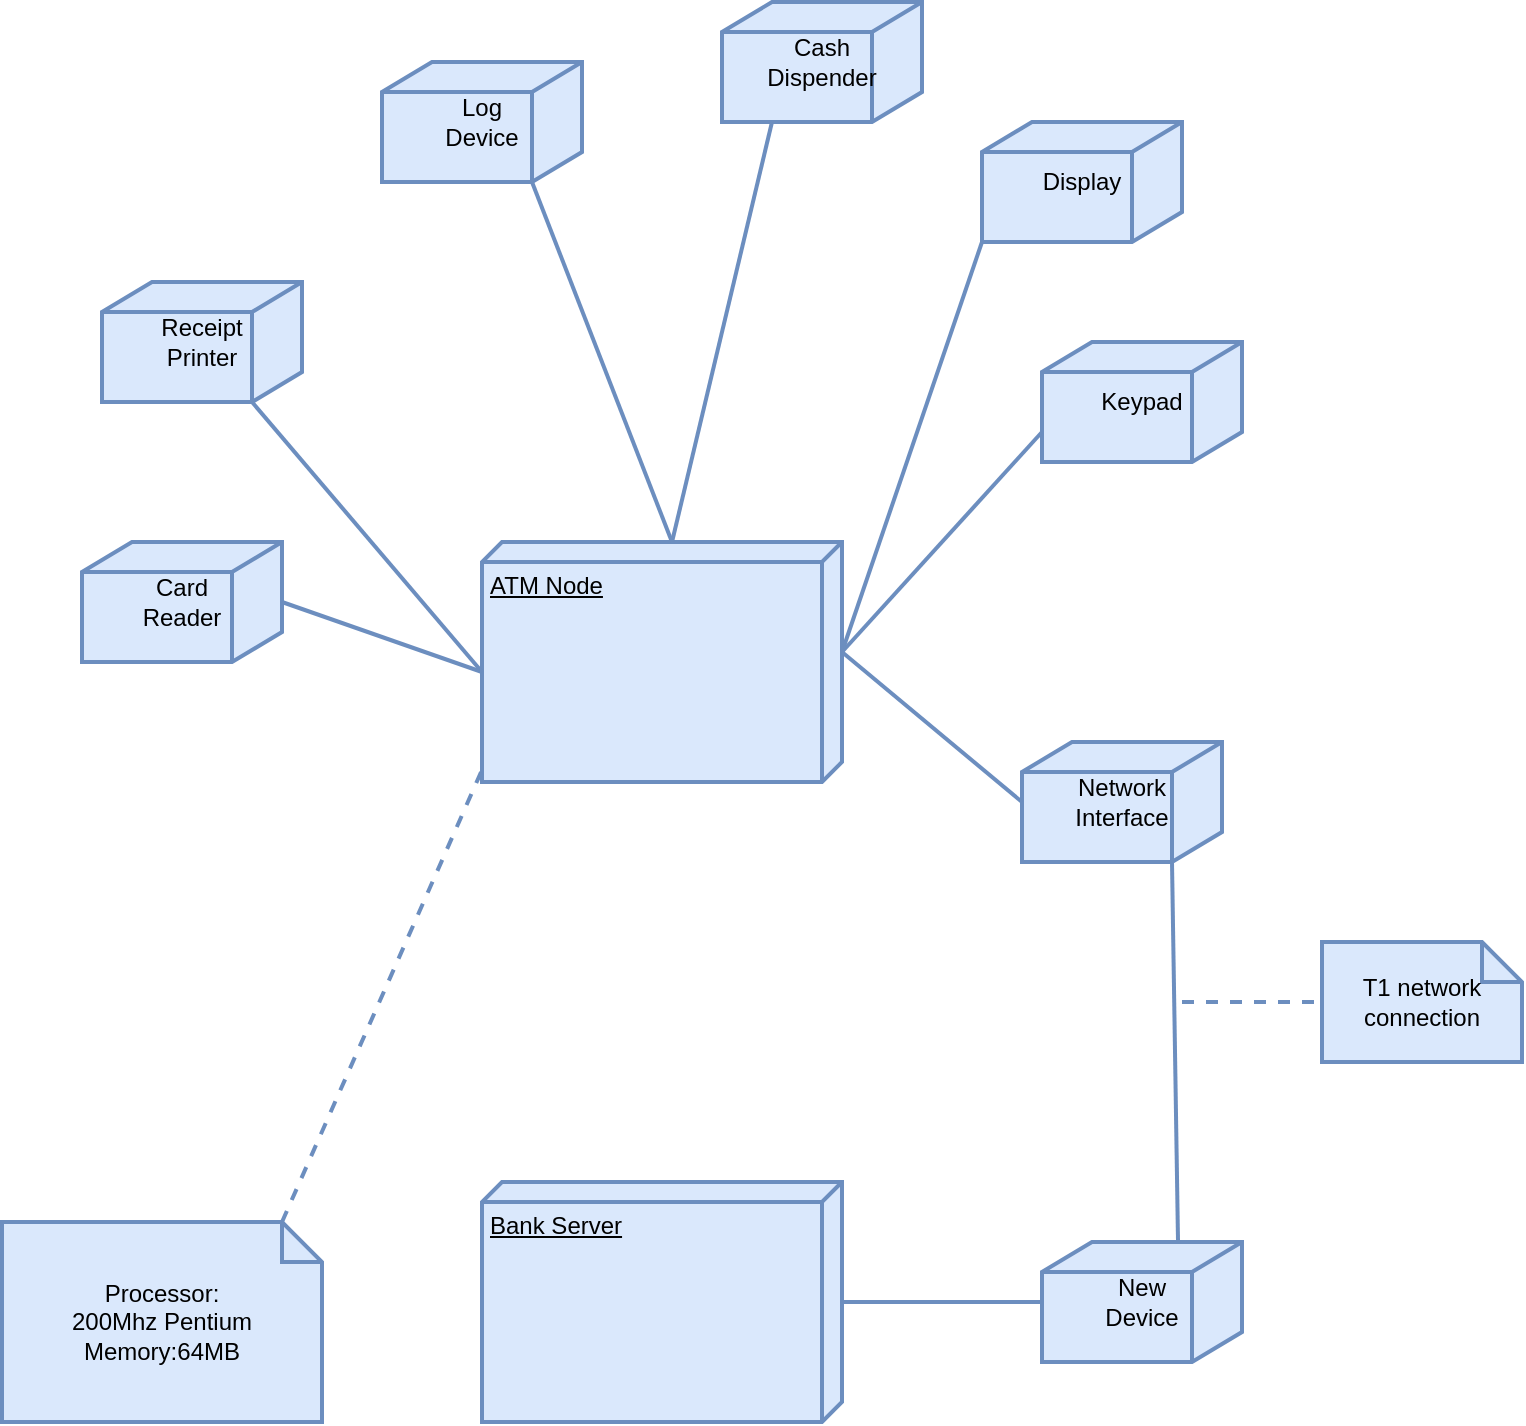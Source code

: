<mxfile version="20.3.0" type="device"><diagram id="h8Ft6ZlG81dJGVbMzSsO" name="Trang-1"><mxGraphModel dx="946" dy="725" grid="1" gridSize="10" guides="1" tooltips="1" connect="1" arrows="1" fold="1" page="1" pageScale="1" pageWidth="827" pageHeight="1169" math="0" shadow="0"><root><mxCell id="0"/><mxCell id="1" parent="0"/><mxCell id="1NAlZhDUnYP3hldFCL4m-1" value="ATM Node" style="verticalAlign=top;align=left;spacingTop=8;spacingLeft=2;spacingRight=12;shape=cube;size=10;direction=south;fontStyle=4;html=1;fillColor=#dae8fc;strokeColor=#6c8ebf;strokeWidth=2;" vertex="1" parent="1"><mxGeometry x="280" y="280" width="180" height="120" as="geometry"/></mxCell><mxCell id="1NAlZhDUnYP3hldFCL4m-2" value="Bank Server" style="verticalAlign=top;align=left;spacingTop=8;spacingLeft=2;spacingRight=12;shape=cube;size=10;direction=south;fontStyle=4;html=1;fillColor=#dae8fc;strokeColor=#6c8ebf;strokeWidth=2;" vertex="1" parent="1"><mxGeometry x="280" y="600" width="180" height="120" as="geometry"/></mxCell><mxCell id="1NAlZhDUnYP3hldFCL4m-3" value="Card&lt;br&gt;Reader" style="html=1;outlineConnect=0;whiteSpace=wrap;fillColor=#dae8fc;shape=mxgraph.archimate3.node;strokeColor=#6c8ebf;strokeWidth=2;" vertex="1" parent="1"><mxGeometry x="80" y="280" width="100" height="60" as="geometry"/></mxCell><mxCell id="1NAlZhDUnYP3hldFCL4m-4" value="Receipt&lt;br&gt;Printer" style="html=1;outlineConnect=0;whiteSpace=wrap;fillColor=#dae8fc;shape=mxgraph.archimate3.node;strokeColor=#6c8ebf;strokeWidth=2;" vertex="1" parent="1"><mxGeometry x="90" y="150" width="100" height="60" as="geometry"/></mxCell><mxCell id="1NAlZhDUnYP3hldFCL4m-5" value="Log&lt;br&gt;Device" style="html=1;outlineConnect=0;whiteSpace=wrap;fillColor=#dae8fc;shape=mxgraph.archimate3.node;strokeColor=#6c8ebf;strokeWidth=2;" vertex="1" parent="1"><mxGeometry x="230" y="40" width="100" height="60" as="geometry"/></mxCell><mxCell id="1NAlZhDUnYP3hldFCL4m-6" value="Cash&lt;br&gt;Dispender" style="html=1;outlineConnect=0;whiteSpace=wrap;fillColor=#dae8fc;shape=mxgraph.archimate3.node;strokeColor=#6c8ebf;strokeWidth=2;" vertex="1" parent="1"><mxGeometry x="400" y="10" width="100" height="60" as="geometry"/></mxCell><mxCell id="1NAlZhDUnYP3hldFCL4m-7" value="Network&lt;br&gt;Interface" style="html=1;outlineConnect=0;whiteSpace=wrap;fillColor=#dae8fc;shape=mxgraph.archimate3.node;strokeColor=#6c8ebf;strokeWidth=2;" vertex="1" parent="1"><mxGeometry x="550" y="380" width="100" height="60" as="geometry"/></mxCell><mxCell id="1NAlZhDUnYP3hldFCL4m-8" value="Keypad" style="html=1;outlineConnect=0;whiteSpace=wrap;fillColor=#dae8fc;shape=mxgraph.archimate3.node;strokeColor=#6c8ebf;strokeWidth=2;" vertex="1" parent="1"><mxGeometry x="560" y="180" width="100" height="60" as="geometry"/></mxCell><mxCell id="1NAlZhDUnYP3hldFCL4m-9" value="Display" style="html=1;outlineConnect=0;whiteSpace=wrap;fillColor=#dae8fc;shape=mxgraph.archimate3.node;strokeColor=#6c8ebf;strokeWidth=2;" vertex="1" parent="1"><mxGeometry x="530" y="70" width="100" height="60" as="geometry"/></mxCell><mxCell id="1NAlZhDUnYP3hldFCL4m-10" value="New&lt;br&gt;Device" style="html=1;outlineConnect=0;whiteSpace=wrap;fillColor=#dae8fc;shape=mxgraph.archimate3.node;strokeColor=#6c8ebf;strokeWidth=2;" vertex="1" parent="1"><mxGeometry x="560" y="630" width="100" height="60" as="geometry"/></mxCell><mxCell id="1NAlZhDUnYP3hldFCL4m-11" value="Processor:&lt;br&gt;200Mhz Pentium&lt;br&gt;Memory:64MB" style="shape=note;size=20;whiteSpace=wrap;html=1;strokeWidth=2;fillColor=#dae8fc;strokeColor=#6c8ebf;" vertex="1" parent="1"><mxGeometry x="40" y="620" width="160" height="100" as="geometry"/></mxCell><mxCell id="1NAlZhDUnYP3hldFCL4m-12" value="T1 network&lt;br&gt;connection" style="shape=note;size=20;whiteSpace=wrap;html=1;strokeWidth=2;fillColor=#dae8fc;strokeColor=#6c8ebf;" vertex="1" parent="1"><mxGeometry x="700" y="480" width="100" height="60" as="geometry"/></mxCell><mxCell id="1NAlZhDUnYP3hldFCL4m-13" value="" style="endArrow=none;html=1;rounded=0;exitX=0;exitY=0.5;exitDx=0;exitDy=0;exitPerimeter=0;strokeWidth=2;fillColor=#dae8fc;strokeColor=#6c8ebf;" edge="1" parent="1" source="1NAlZhDUnYP3hldFCL4m-10"><mxGeometry relative="1" as="geometry"><mxPoint x="340" y="520" as="sourcePoint"/><mxPoint x="460" y="660" as="targetPoint"/></mxGeometry></mxCell><mxCell id="1NAlZhDUnYP3hldFCL4m-14" value="" style="endArrow=none;html=1;rounded=0;entryX=0;entryY=0.75;entryDx=0;entryDy=0;entryPerimeter=0;exitX=0;exitY=0;exitDx=55;exitDy=0;exitPerimeter=0;strokeWidth=2;fillColor=#dae8fc;strokeColor=#6c8ebf;" edge="1" parent="1" source="1NAlZhDUnYP3hldFCL4m-1" target="1NAlZhDUnYP3hldFCL4m-8"><mxGeometry relative="1" as="geometry"><mxPoint x="450" y="190" as="sourcePoint"/><mxPoint x="610" y="190" as="targetPoint"/></mxGeometry></mxCell><mxCell id="1NAlZhDUnYP3hldFCL4m-15" value="" style="endArrow=none;html=1;rounded=0;exitX=0;exitY=0;exitDx=55;exitDy=0;exitPerimeter=0;entryX=0;entryY=1;entryDx=0;entryDy=0;entryPerimeter=0;strokeWidth=2;fillColor=#dae8fc;strokeColor=#6c8ebf;" edge="1" parent="1" source="1NAlZhDUnYP3hldFCL4m-1" target="1NAlZhDUnYP3hldFCL4m-9"><mxGeometry relative="1" as="geometry"><mxPoint x="390" y="140" as="sourcePoint"/><mxPoint x="550" y="140" as="targetPoint"/></mxGeometry></mxCell><mxCell id="1NAlZhDUnYP3hldFCL4m-16" value="" style="endArrow=none;html=1;rounded=0;entryX=0;entryY=0.5;entryDx=0;entryDy=0;entryPerimeter=0;exitX=0;exitY=0;exitDx=55;exitDy=0;exitPerimeter=0;strokeWidth=2;fillColor=#dae8fc;strokeColor=#6c8ebf;" edge="1" parent="1" source="1NAlZhDUnYP3hldFCL4m-1" target="1NAlZhDUnYP3hldFCL4m-7"><mxGeometry relative="1" as="geometry"><mxPoint x="340" y="400" as="sourcePoint"/><mxPoint x="500" y="400" as="targetPoint"/></mxGeometry></mxCell><mxCell id="1NAlZhDUnYP3hldFCL4m-17" value="" style="endArrow=none;html=1;rounded=0;entryX=0.25;entryY=1;entryDx=0;entryDy=0;entryPerimeter=0;exitX=0;exitY=0;exitDx=0;exitDy=85;exitPerimeter=0;strokeWidth=2;fillColor=#dae8fc;strokeColor=#6c8ebf;" edge="1" parent="1" source="1NAlZhDUnYP3hldFCL4m-1" target="1NAlZhDUnYP3hldFCL4m-6"><mxGeometry relative="1" as="geometry"><mxPoint x="340" y="400" as="sourcePoint"/><mxPoint x="500" y="400" as="targetPoint"/></mxGeometry></mxCell><mxCell id="1NAlZhDUnYP3hldFCL4m-18" value="" style="endArrow=none;html=1;rounded=0;entryX=0;entryY=0;entryDx=0;entryDy=85;entryPerimeter=0;exitX=0.75;exitY=1;exitDx=0;exitDy=0;exitPerimeter=0;strokeWidth=2;fillColor=#dae8fc;strokeColor=#6c8ebf;" edge="1" parent="1" source="1NAlZhDUnYP3hldFCL4m-5" target="1NAlZhDUnYP3hldFCL4m-1"><mxGeometry relative="1" as="geometry"><mxPoint x="250" y="150" as="sourcePoint"/><mxPoint x="410" y="150" as="targetPoint"/></mxGeometry></mxCell><mxCell id="1NAlZhDUnYP3hldFCL4m-19" value="" style="endArrow=none;html=1;rounded=0;exitX=0.75;exitY=1;exitDx=0;exitDy=0;exitPerimeter=0;entryX=0;entryY=0;entryDx=65;entryDy=180;entryPerimeter=0;strokeWidth=2;fillColor=#dae8fc;strokeColor=#6c8ebf;" edge="1" parent="1" source="1NAlZhDUnYP3hldFCL4m-4" target="1NAlZhDUnYP3hldFCL4m-1"><mxGeometry relative="1" as="geometry"><mxPoint x="250" y="400" as="sourcePoint"/><mxPoint x="410" y="400" as="targetPoint"/></mxGeometry></mxCell><mxCell id="1NAlZhDUnYP3hldFCL4m-20" value="" style="endArrow=none;html=1;rounded=0;exitX=1;exitY=0.5;exitDx=0;exitDy=0;exitPerimeter=0;entryX=0;entryY=0;entryDx=65;entryDy=180;entryPerimeter=0;strokeWidth=2;fillColor=#dae8fc;strokeColor=#6c8ebf;" edge="1" parent="1" source="1NAlZhDUnYP3hldFCL4m-3" target="1NAlZhDUnYP3hldFCL4m-1"><mxGeometry relative="1" as="geometry"><mxPoint x="120" y="390" as="sourcePoint"/><mxPoint x="280" y="390" as="targetPoint"/></mxGeometry></mxCell><mxCell id="1NAlZhDUnYP3hldFCL4m-21" value="" style="endArrow=none;html=1;rounded=0;exitX=0;exitY=0;exitDx=140;exitDy=0;exitPerimeter=0;entryX=0.95;entryY=1;entryDx=0;entryDy=0;entryPerimeter=0;dashed=1;strokeWidth=2;fillColor=#dae8fc;strokeColor=#6c8ebf;" edge="1" parent="1" source="1NAlZhDUnYP3hldFCL4m-11" target="1NAlZhDUnYP3hldFCL4m-1"><mxGeometry relative="1" as="geometry"><mxPoint x="250" y="470" as="sourcePoint"/><mxPoint x="410" y="470" as="targetPoint"/></mxGeometry></mxCell><mxCell id="1NAlZhDUnYP3hldFCL4m-22" value="" style="endArrow=none;html=1;rounded=0;entryX=0.75;entryY=1;entryDx=0;entryDy=0;entryPerimeter=0;exitX=0.68;exitY=-0.017;exitDx=0;exitDy=0;exitPerimeter=0;strokeWidth=2;fillColor=#dae8fc;strokeColor=#6c8ebf;" edge="1" parent="1" source="1NAlZhDUnYP3hldFCL4m-10" target="1NAlZhDUnYP3hldFCL4m-7"><mxGeometry relative="1" as="geometry"><mxPoint x="590" y="610" as="sourcePoint"/><mxPoint x="670" y="530" as="targetPoint"/></mxGeometry></mxCell><mxCell id="1NAlZhDUnYP3hldFCL4m-23" value="" style="endArrow=none;html=1;rounded=0;entryX=0;entryY=0.5;entryDx=0;entryDy=0;entryPerimeter=0;dashed=1;strokeWidth=2;fillColor=#dae8fc;strokeColor=#6c8ebf;" edge="1" parent="1" target="1NAlZhDUnYP3hldFCL4m-12"><mxGeometry relative="1" as="geometry"><mxPoint x="630" y="510" as="sourcePoint"/><mxPoint x="570" y="490" as="targetPoint"/></mxGeometry></mxCell></root></mxGraphModel></diagram></mxfile>